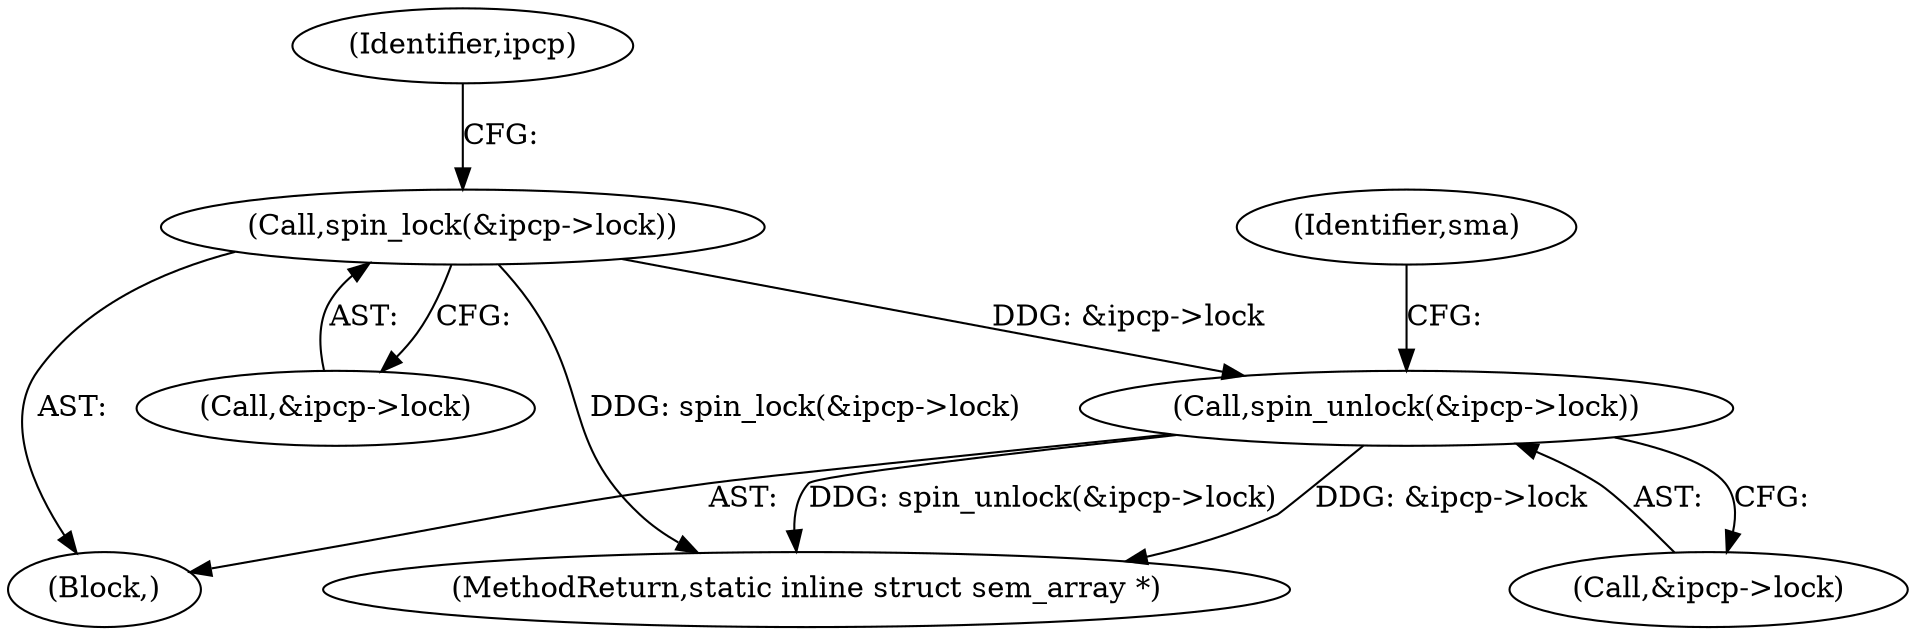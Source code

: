 digraph "1_linux_6062a8dc0517bce23e3c2f7d2fea5e22411269a3_9@del" {
"1000134" [label="(Call,spin_unlock(&ipcp->lock))"];
"1000124" [label="(Call,spin_lock(&ipcp->lock))"];
"1000125" [label="(Call,&ipcp->lock)"];
"1000124" [label="(Call,spin_lock(&ipcp->lock))"];
"1000134" [label="(Call,spin_unlock(&ipcp->lock))"];
"1000104" [label="(Block,)"];
"1000132" [label="(Identifier,ipcp)"];
"1000148" [label="(MethodReturn,static inline struct sem_array *)"];
"1000140" [label="(Identifier,sma)"];
"1000135" [label="(Call,&ipcp->lock)"];
"1000134" -> "1000104"  [label="AST: "];
"1000134" -> "1000135"  [label="CFG: "];
"1000135" -> "1000134"  [label="AST: "];
"1000140" -> "1000134"  [label="CFG: "];
"1000134" -> "1000148"  [label="DDG: spin_unlock(&ipcp->lock)"];
"1000134" -> "1000148"  [label="DDG: &ipcp->lock"];
"1000124" -> "1000134"  [label="DDG: &ipcp->lock"];
"1000124" -> "1000104"  [label="AST: "];
"1000124" -> "1000125"  [label="CFG: "];
"1000125" -> "1000124"  [label="AST: "];
"1000132" -> "1000124"  [label="CFG: "];
"1000124" -> "1000148"  [label="DDG: spin_lock(&ipcp->lock)"];
}
